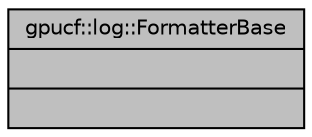digraph "gpucf::log::FormatterBase"
{
 // INTERACTIVE_SVG=YES
  bgcolor="transparent";
  edge [fontname="Helvetica",fontsize="10",labelfontname="Helvetica",labelfontsize="10"];
  node [fontname="Helvetica",fontsize="10",shape=record];
  Node1 [label="{gpucf::log::FormatterBase\n||}",height=0.2,width=0.4,color="black", fillcolor="grey75", style="filled", fontcolor="black"];
}
